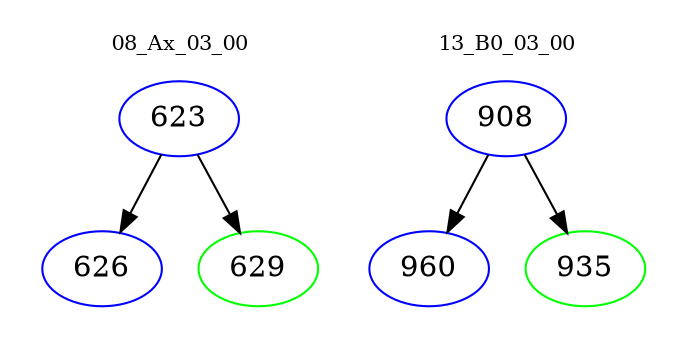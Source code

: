 digraph{
subgraph cluster_0 {
color = white
label = "08_Ax_03_00";
fontsize=10;
T0_623 [label="623", color="blue"]
T0_623 -> T0_626 [color="black"]
T0_626 [label="626", color="blue"]
T0_623 -> T0_629 [color="black"]
T0_629 [label="629", color="green"]
}
subgraph cluster_1 {
color = white
label = "13_B0_03_00";
fontsize=10;
T1_908 [label="908", color="blue"]
T1_908 -> T1_960 [color="black"]
T1_960 [label="960", color="blue"]
T1_908 -> T1_935 [color="black"]
T1_935 [label="935", color="green"]
}
}
